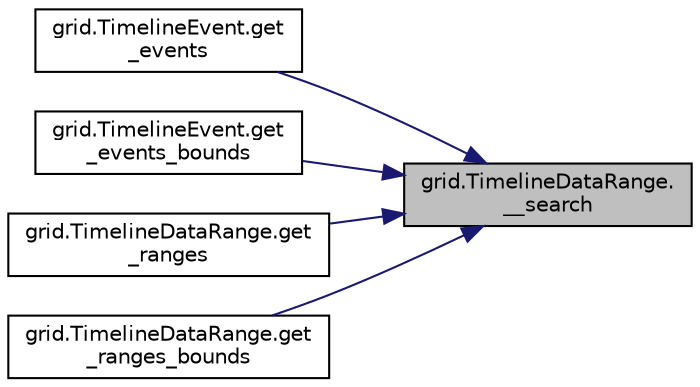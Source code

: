 digraph "grid.TimelineDataRange.__search"
{
 // LATEX_PDF_SIZE
  edge [fontname="Helvetica",fontsize="10",labelfontname="Helvetica",labelfontsize="10"];
  node [fontname="Helvetica",fontsize="10",shape=record];
  rankdir="RL";
  Node1 [label="grid.TimelineDataRange.\l__search",height=0.2,width=0.4,color="black", fillcolor="grey75", style="filled", fontcolor="black",tooltip="Search."];
  Node1 -> Node2 [dir="back",color="midnightblue",fontsize="10",style="solid",fontname="Helvetica"];
  Node2 [label="grid.TimelineEvent.get\l_events",height=0.2,width=0.4,color="black", fillcolor="white", style="filled",URL="$classgrid_1_1_timeline_event.html#a28481e05c8fa78f33b8b2c80b3d87a81",tooltip="Get Events."];
  Node1 -> Node3 [dir="back",color="midnightblue",fontsize="10",style="solid",fontname="Helvetica"];
  Node3 [label="grid.TimelineEvent.get\l_events_bounds",height=0.2,width=0.4,color="black", fillcolor="white", style="filled",URL="$classgrid_1_1_timeline_event.html#a5ac13d2001b623a85fda4e3e15dbaf97",tooltip="Get Events Bounds."];
  Node1 -> Node4 [dir="back",color="midnightblue",fontsize="10",style="solid",fontname="Helvetica"];
  Node4 [label="grid.TimelineDataRange.get\l_ranges",height=0.2,width=0.4,color="black", fillcolor="white", style="filled",URL="$classgrid_1_1_timeline_data_range.html#aaff603b1fcde484500ddc715bdfecb56",tooltip="Get selected ranges."];
  Node1 -> Node5 [dir="back",color="midnightblue",fontsize="10",style="solid",fontname="Helvetica"];
  Node5 [label="grid.TimelineDataRange.get\l_ranges_bounds",height=0.2,width=0.4,color="black", fillcolor="white", style="filled",URL="$classgrid_1_1_timeline_data_range.html#aa40c698a8550715a447e60423afaec27",tooltip="Get ranges bounds."];
}
